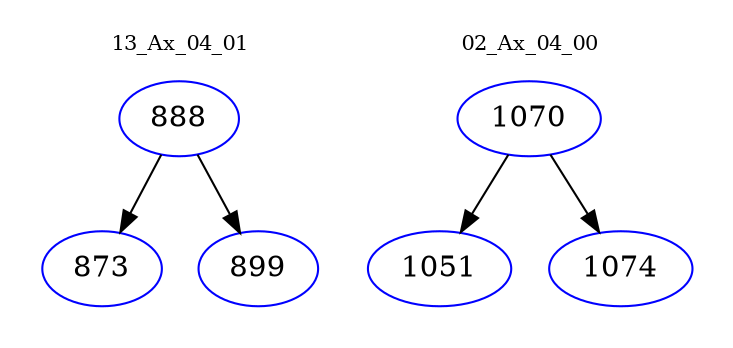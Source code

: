 digraph{
subgraph cluster_0 {
color = white
label = "13_Ax_04_01";
fontsize=10;
T0_888 [label="888", color="blue"]
T0_888 -> T0_873 [color="black"]
T0_873 [label="873", color="blue"]
T0_888 -> T0_899 [color="black"]
T0_899 [label="899", color="blue"]
}
subgraph cluster_1 {
color = white
label = "02_Ax_04_00";
fontsize=10;
T1_1070 [label="1070", color="blue"]
T1_1070 -> T1_1051 [color="black"]
T1_1051 [label="1051", color="blue"]
T1_1070 -> T1_1074 [color="black"]
T1_1074 [label="1074", color="blue"]
}
}
